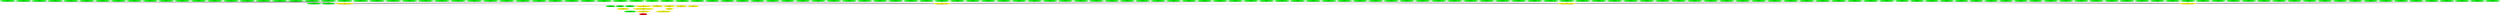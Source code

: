 digraph {
rankdir="BT"
ss_tail_light_32px_unflipped [fillcolor=green style="filled" label="<spriteset>\nss_tail_light_32px_unflipped"]
ss_tail_light_32px_flipped [fillcolor=green style="filled" label="<spriteset>\nss_tail_light_32px_flipped"]
ss_tail_light_empty_unflipped [fillcolor=green style="filled" label="<spriteset>\nss_tail_light_empty_unflipped"]
switch_graphics_layer_tail_light_32px [fillcolor=yellow style="filled" label="<switch>\nswitch_graphics_layer_tail_light_32px"]
switch_cargo_capacity_by_cargo_0 [fillcolor=yellow style="filled" label="<switch>\nswitch_cargo_capacity_by_cargo_0"]
switch_cargo_capacity_by_cargo_1 [fillcolor=yellow style="filled" label="<switch>\nswitch_cargo_capacity_by_cargo_1"]
switch_cargo_capacity_by_cargo_2 [fillcolor=yellow style="filled" label="<switch>\nswitch_cargo_capacity_by_cargo_2"]
switch_cargo_capacity_by_cargo_3 [fillcolor=yellow style="filled" label="<switch>\nswitch_cargo_capacity_by_cargo_3"]
switch_cargo_capacity [fillcolor=yellow style="filled" label="<switch>\nswitch_cargo_capacity"]
open_car_pony_gen_5C_ss_empty_unflipped [fillcolor=green style="filled" label="<spriteset>\nopen_car_pony_gen_5C_ss_empty_unflipped"]
open_car_pony_gen_5C_ss_loading_0_unflipped [fillcolor=green style="filled" label="<spriteset>\nopen_car_pony_gen_5C_ss_loading_0_unflipped"]
open_car_pony_gen_5C_ss_loaded_0_unflipped [fillcolor=green style="filled" label="<spriteset>\nopen_car_pony_gen_5C_ss_loaded_0_unflipped"]
open_car_pony_gen_5C_ss_loading_1_unflipped [fillcolor=green style="filled" label="<spriteset>\nopen_car_pony_gen_5C_ss_loading_1_unflipped"]
open_car_pony_gen_5C_ss_loaded_1_unflipped [fillcolor=green style="filled" label="<spriteset>\nopen_car_pony_gen_5C_ss_loaded_1_unflipped"]
open_car_pony_gen_5C_ss_loading_2_unflipped [fillcolor=green style="filled" label="<spriteset>\nopen_car_pony_gen_5C_ss_loading_2_unflipped"]
open_car_pony_gen_5C_ss_loaded_2_unflipped [fillcolor=green style="filled" label="<spriteset>\nopen_car_pony_gen_5C_ss_loaded_2_unflipped"]
open_car_pony_gen_5C_ss_loading_3_unflipped [fillcolor=green style="filled" label="<spriteset>\nopen_car_pony_gen_5C_ss_loading_3_unflipped"]
open_car_pony_gen_5C_ss_loaded_3_unflipped [fillcolor=green style="filled" label="<spriteset>\nopen_car_pony_gen_5C_ss_loaded_3_unflipped"]
open_car_pony_gen_5C_ss_loading_4_unflipped [fillcolor=green style="filled" label="<spriteset>\nopen_car_pony_gen_5C_ss_loading_4_unflipped"]
open_car_pony_gen_5C_ss_loaded_4_unflipped [fillcolor=green style="filled" label="<spriteset>\nopen_car_pony_gen_5C_ss_loaded_4_unflipped"]
open_car_pony_gen_5C_ss_loading_5_unflipped [fillcolor=green style="filled" label="<spriteset>\nopen_car_pony_gen_5C_ss_loading_5_unflipped"]
open_car_pony_gen_5C_ss_loaded_5_unflipped [fillcolor=green style="filled" label="<spriteset>\nopen_car_pony_gen_5C_ss_loaded_5_unflipped"]
open_car_pony_gen_5C_ss_loading_6_unflipped [fillcolor=green style="filled" label="<spriteset>\nopen_car_pony_gen_5C_ss_loading_6_unflipped"]
open_car_pony_gen_5C_ss_loaded_6_unflipped [fillcolor=green style="filled" label="<spriteset>\nopen_car_pony_gen_5C_ss_loaded_6_unflipped"]
open_car_pony_gen_5C_ss_loading_7_unflipped [fillcolor=green style="filled" label="<spriteset>\nopen_car_pony_gen_5C_ss_loading_7_unflipped"]
open_car_pony_gen_5C_ss_loaded_7_unflipped [fillcolor=green style="filled" label="<spriteset>\nopen_car_pony_gen_5C_ss_loaded_7_unflipped"]
open_car_pony_gen_5C_ss_loading_8_unflipped [fillcolor=green style="filled" label="<spriteset>\nopen_car_pony_gen_5C_ss_loading_8_unflipped"]
open_car_pony_gen_5C_ss_loaded_8_unflipped [fillcolor=green style="filled" label="<spriteset>\nopen_car_pony_gen_5C_ss_loaded_8_unflipped"]
open_car_pony_gen_5C_ss_loading_9_unflipped [fillcolor=green style="filled" label="<spriteset>\nopen_car_pony_gen_5C_ss_loading_9_unflipped"]
open_car_pony_gen_5C_ss_loaded_9_unflipped [fillcolor=green style="filled" label="<spriteset>\nopen_car_pony_gen_5C_ss_loaded_9_unflipped"]
open_car_pony_gen_5C_ss_loading_10_unflipped [fillcolor=green style="filled" label="<spriteset>\nopen_car_pony_gen_5C_ss_loading_10_unflipped"]
open_car_pony_gen_5C_ss_loaded_10_unflipped [fillcolor=green style="filled" label="<spriteset>\nopen_car_pony_gen_5C_ss_loaded_10_unflipped"]
open_car_pony_gen_5C_ss_loading_11_unflipped [fillcolor=green style="filled" label="<spriteset>\nopen_car_pony_gen_5C_ss_loading_11_unflipped"]
open_car_pony_gen_5C_ss_loaded_11_unflipped [fillcolor=green style="filled" label="<spriteset>\nopen_car_pony_gen_5C_ss_loaded_11_unflipped"]
open_car_pony_gen_5C_ss_loading_12_unflipped [fillcolor=green style="filled" label="<spriteset>\nopen_car_pony_gen_5C_ss_loading_12_unflipped"]
open_car_pony_gen_5C_ss_loaded_12_unflipped [fillcolor=green style="filled" label="<spriteset>\nopen_car_pony_gen_5C_ss_loaded_12_unflipped"]
open_car_pony_gen_5C_ss_loading_13_unflipped [fillcolor=green style="filled" label="<spriteset>\nopen_car_pony_gen_5C_ss_loading_13_unflipped"]
open_car_pony_gen_5C_ss_loaded_13_unflipped [fillcolor=green style="filled" label="<spriteset>\nopen_car_pony_gen_5C_ss_loaded_13_unflipped"]
open_car_pony_gen_5C_ss_loading_14_unflipped [fillcolor=green style="filled" label="<spriteset>\nopen_car_pony_gen_5C_ss_loading_14_unflipped"]
open_car_pony_gen_5C_ss_loaded_14_unflipped [fillcolor=green style="filled" label="<spriteset>\nopen_car_pony_gen_5C_ss_loaded_14_unflipped"]
open_car_pony_gen_5C_ss_loading_15_unflipped [fillcolor=green style="filled" label="<spriteset>\nopen_car_pony_gen_5C_ss_loading_15_unflipped"]
open_car_pony_gen_5C_ss_loaded_15_unflipped [fillcolor=green style="filled" label="<spriteset>\nopen_car_pony_gen_5C_ss_loaded_15_unflipped"]
open_car_pony_gen_5C_ss_loading_16_unflipped [fillcolor=green style="filled" label="<spriteset>\nopen_car_pony_gen_5C_ss_loading_16_unflipped"]
open_car_pony_gen_5C_ss_loaded_16_unflipped [fillcolor=green style="filled" label="<spriteset>\nopen_car_pony_gen_5C_ss_loaded_16_unflipped"]
open_car_pony_gen_5C_ss_loading_17_unflipped [fillcolor=green style="filled" label="<spriteset>\nopen_car_pony_gen_5C_ss_loading_17_unflipped"]
open_car_pony_gen_5C_ss_loaded_17_unflipped [fillcolor=green style="filled" label="<spriteset>\nopen_car_pony_gen_5C_ss_loaded_17_unflipped"]
open_car_pony_gen_5C_ss_loading_18_unflipped [fillcolor=green style="filled" label="<spriteset>\nopen_car_pony_gen_5C_ss_loading_18_unflipped"]
open_car_pony_gen_5C_ss_loaded_18_unflipped [fillcolor=green style="filled" label="<spriteset>\nopen_car_pony_gen_5C_ss_loaded_18_unflipped"]
open_car_pony_gen_5C_ss_loading_19_unflipped [fillcolor=green style="filled" label="<spriteset>\nopen_car_pony_gen_5C_ss_loading_19_unflipped"]
open_car_pony_gen_5C_ss_loaded_19_unflipped [fillcolor=green style="filled" label="<spriteset>\nopen_car_pony_gen_5C_ss_loaded_19_unflipped"]
open_car_pony_gen_5C_ss_loading_20_unflipped [fillcolor=green style="filled" label="<spriteset>\nopen_car_pony_gen_5C_ss_loading_20_unflipped"]
open_car_pony_gen_5C_ss_loaded_20_unflipped [fillcolor=green style="filled" label="<spriteset>\nopen_car_pony_gen_5C_ss_loaded_20_unflipped"]
open_car_pony_gen_5C_ss_loading_21_unflipped [fillcolor=green style="filled" label="<spriteset>\nopen_car_pony_gen_5C_ss_loading_21_unflipped"]
open_car_pony_gen_5C_ss_loaded_21_unflipped [fillcolor=green style="filled" label="<spriteset>\nopen_car_pony_gen_5C_ss_loaded_21_unflipped"]
open_car_pony_gen_5C_ss_loading_22_unflipped [fillcolor=green style="filled" label="<spriteset>\nopen_car_pony_gen_5C_ss_loading_22_unflipped"]
open_car_pony_gen_5C_ss_loaded_22_unflipped [fillcolor=green style="filled" label="<spriteset>\nopen_car_pony_gen_5C_ss_loaded_22_unflipped"]
open_car_pony_gen_5C_ss_loading_23_unflipped [fillcolor=green style="filled" label="<spriteset>\nopen_car_pony_gen_5C_ss_loading_23_unflipped"]
open_car_pony_gen_5C_ss_loaded_23_unflipped [fillcolor=green style="filled" label="<spriteset>\nopen_car_pony_gen_5C_ss_loaded_23_unflipped"]
open_car_pony_gen_5C_ss_loading_24_unflipped [fillcolor=green style="filled" label="<spriteset>\nopen_car_pony_gen_5C_ss_loading_24_unflipped"]
open_car_pony_gen_5C_ss_loaded_24_unflipped [fillcolor=green style="filled" label="<spriteset>\nopen_car_pony_gen_5C_ss_loaded_24_unflipped"]
open_car_pony_gen_5C_ss_loading_25_unflipped [fillcolor=green style="filled" label="<spriteset>\nopen_car_pony_gen_5C_ss_loading_25_unflipped"]
open_car_pony_gen_5C_ss_loaded_25_unflipped [fillcolor=green style="filled" label="<spriteset>\nopen_car_pony_gen_5C_ss_loaded_25_unflipped"]
open_car_pony_gen_5C_ss_loading_26_unflipped [fillcolor=green style="filled" label="<spriteset>\nopen_car_pony_gen_5C_ss_loading_26_unflipped"]
open_car_pony_gen_5C_ss_loaded_26_unflipped [fillcolor=green style="filled" label="<spriteset>\nopen_car_pony_gen_5C_ss_loaded_26_unflipped"]
open_car_pony_gen_5C_ss_loading_27_unflipped [fillcolor=green style="filled" label="<spriteset>\nopen_car_pony_gen_5C_ss_loading_27_unflipped"]
open_car_pony_gen_5C_ss_loaded_27_unflipped [fillcolor=green style="filled" label="<spriteset>\nopen_car_pony_gen_5C_ss_loaded_27_unflipped"]
open_car_pony_gen_5C_ss_loading_28_unflipped [fillcolor=green style="filled" label="<spriteset>\nopen_car_pony_gen_5C_ss_loading_28_unflipped"]
open_car_pony_gen_5C_ss_loaded_28_unflipped [fillcolor=green style="filled" label="<spriteset>\nopen_car_pony_gen_5C_ss_loaded_28_unflipped"]
open_car_pony_gen_5C_ss_loading_29_unflipped [fillcolor=green style="filled" label="<spriteset>\nopen_car_pony_gen_5C_ss_loading_29_unflipped"]
open_car_pony_gen_5C_ss_loaded_29_unflipped [fillcolor=green style="filled" label="<spriteset>\nopen_car_pony_gen_5C_ss_loaded_29_unflipped"]
open_car_pony_gen_5C_ss_loading_30_unflipped [fillcolor=green style="filled" label="<spriteset>\nopen_car_pony_gen_5C_ss_loading_30_unflipped"]
open_car_pony_gen_5C_ss_loaded_30_unflipped [fillcolor=green style="filled" label="<spriteset>\nopen_car_pony_gen_5C_ss_loaded_30_unflipped"]
open_car_pony_gen_5C_ss_loading_31_unflipped [fillcolor=green style="filled" label="<spriteset>\nopen_car_pony_gen_5C_ss_loading_31_unflipped"]
open_car_pony_gen_5C_ss_loaded_31_unflipped [fillcolor=green style="filled" label="<spriteset>\nopen_car_pony_gen_5C_ss_loaded_31_unflipped"]
open_car_pony_gen_5C_ss_loading_32_unflipped [fillcolor=green style="filled" label="<spriteset>\nopen_car_pony_gen_5C_ss_loading_32_unflipped"]
open_car_pony_gen_5C_ss_loaded_32_unflipped [fillcolor=green style="filled" label="<spriteset>\nopen_car_pony_gen_5C_ss_loaded_32_unflipped"]
open_car_pony_gen_5C_ss_loading_33_unflipped [fillcolor=green style="filled" label="<spriteset>\nopen_car_pony_gen_5C_ss_loading_33_unflipped"]
open_car_pony_gen_5C_ss_loaded_33_unflipped [fillcolor=green style="filled" label="<spriteset>\nopen_car_pony_gen_5C_ss_loaded_33_unflipped"]
open_car_pony_gen_5C_ss_loading_34_unflipped [fillcolor=green style="filled" label="<spriteset>\nopen_car_pony_gen_5C_ss_loading_34_unflipped"]
open_car_pony_gen_5C_ss_loaded_34_unflipped [fillcolor=green style="filled" label="<spriteset>\nopen_car_pony_gen_5C_ss_loaded_34_unflipped"]
open_car_pony_gen_5C_ss_loading_35_unflipped [fillcolor=green style="filled" label="<spriteset>\nopen_car_pony_gen_5C_ss_loading_35_unflipped"]
open_car_pony_gen_5C_ss_loaded_35_unflipped [fillcolor=green style="filled" label="<spriteset>\nopen_car_pony_gen_5C_ss_loaded_35_unflipped"]
open_car_pony_gen_5C_ss_loading_36_unflipped [fillcolor=green style="filled" label="<spriteset>\nopen_car_pony_gen_5C_ss_loading_36_unflipped"]
open_car_pony_gen_5C_ss_loaded_36_unflipped [fillcolor=green style="filled" label="<spriteset>\nopen_car_pony_gen_5C_ss_loaded_36_unflipped"]
open_car_pony_gen_5C_ss_loading_37_unflipped [fillcolor=green style="filled" label="<spriteset>\nopen_car_pony_gen_5C_ss_loading_37_unflipped"]
open_car_pony_gen_5C_ss_loaded_37_unflipped [fillcolor=green style="filled" label="<spriteset>\nopen_car_pony_gen_5C_ss_loaded_37_unflipped"]
open_car_pony_gen_5C_ss_loading_38_unflipped [fillcolor=green style="filled" label="<spriteset>\nopen_car_pony_gen_5C_ss_loading_38_unflipped"]
open_car_pony_gen_5C_ss_loaded_38_unflipped [fillcolor=green style="filled" label="<spriteset>\nopen_car_pony_gen_5C_ss_loaded_38_unflipped"]
open_car_pony_gen_5C_ss_loading_39_unflipped [fillcolor=green style="filled" label="<spriteset>\nopen_car_pony_gen_5C_ss_loading_39_unflipped"]
open_car_pony_gen_5C_ss_loaded_39_unflipped [fillcolor=green style="filled" label="<spriteset>\nopen_car_pony_gen_5C_ss_loaded_39_unflipped"]
open_car_pony_gen_5C_ss_empty_flipped [fillcolor=green style="filled" label="<spriteset>\nopen_car_pony_gen_5C_ss_empty_flipped"]
open_car_pony_gen_5C_ss_loading_0_flipped [fillcolor=green style="filled" label="<spriteset>\nopen_car_pony_gen_5C_ss_loading_0_flipped"]
open_car_pony_gen_5C_ss_loaded_0_flipped [fillcolor=green style="filled" label="<spriteset>\nopen_car_pony_gen_5C_ss_loaded_0_flipped"]
open_car_pony_gen_5C_ss_loading_1_flipped [fillcolor=green style="filled" label="<spriteset>\nopen_car_pony_gen_5C_ss_loading_1_flipped"]
open_car_pony_gen_5C_ss_loaded_1_flipped [fillcolor=green style="filled" label="<spriteset>\nopen_car_pony_gen_5C_ss_loaded_1_flipped"]
open_car_pony_gen_5C_ss_loading_2_flipped [fillcolor=green style="filled" label="<spriteset>\nopen_car_pony_gen_5C_ss_loading_2_flipped"]
open_car_pony_gen_5C_ss_loaded_2_flipped [fillcolor=green style="filled" label="<spriteset>\nopen_car_pony_gen_5C_ss_loaded_2_flipped"]
open_car_pony_gen_5C_ss_loading_3_flipped [fillcolor=green style="filled" label="<spriteset>\nopen_car_pony_gen_5C_ss_loading_3_flipped"]
open_car_pony_gen_5C_ss_loaded_3_flipped [fillcolor=green style="filled" label="<spriteset>\nopen_car_pony_gen_5C_ss_loaded_3_flipped"]
open_car_pony_gen_5C_ss_loading_4_flipped [fillcolor=green style="filled" label="<spriteset>\nopen_car_pony_gen_5C_ss_loading_4_flipped"]
open_car_pony_gen_5C_ss_loaded_4_flipped [fillcolor=green style="filled" label="<spriteset>\nopen_car_pony_gen_5C_ss_loaded_4_flipped"]
open_car_pony_gen_5C_ss_loading_5_flipped [fillcolor=green style="filled" label="<spriteset>\nopen_car_pony_gen_5C_ss_loading_5_flipped"]
open_car_pony_gen_5C_ss_loaded_5_flipped [fillcolor=green style="filled" label="<spriteset>\nopen_car_pony_gen_5C_ss_loaded_5_flipped"]
open_car_pony_gen_5C_ss_loading_6_flipped [fillcolor=green style="filled" label="<spriteset>\nopen_car_pony_gen_5C_ss_loading_6_flipped"]
open_car_pony_gen_5C_ss_loaded_6_flipped [fillcolor=green style="filled" label="<spriteset>\nopen_car_pony_gen_5C_ss_loaded_6_flipped"]
open_car_pony_gen_5C_ss_loading_7_flipped [fillcolor=green style="filled" label="<spriteset>\nopen_car_pony_gen_5C_ss_loading_7_flipped"]
open_car_pony_gen_5C_ss_loaded_7_flipped [fillcolor=green style="filled" label="<spriteset>\nopen_car_pony_gen_5C_ss_loaded_7_flipped"]
open_car_pony_gen_5C_ss_loading_8_flipped [fillcolor=green style="filled" label="<spriteset>\nopen_car_pony_gen_5C_ss_loading_8_flipped"]
open_car_pony_gen_5C_ss_loaded_8_flipped [fillcolor=green style="filled" label="<spriteset>\nopen_car_pony_gen_5C_ss_loaded_8_flipped"]
open_car_pony_gen_5C_ss_loading_9_flipped [fillcolor=green style="filled" label="<spriteset>\nopen_car_pony_gen_5C_ss_loading_9_flipped"]
open_car_pony_gen_5C_ss_loaded_9_flipped [fillcolor=green style="filled" label="<spriteset>\nopen_car_pony_gen_5C_ss_loaded_9_flipped"]
open_car_pony_gen_5C_ss_loading_10_flipped [fillcolor=green style="filled" label="<spriteset>\nopen_car_pony_gen_5C_ss_loading_10_flipped"]
open_car_pony_gen_5C_ss_loaded_10_flipped [fillcolor=green style="filled" label="<spriteset>\nopen_car_pony_gen_5C_ss_loaded_10_flipped"]
open_car_pony_gen_5C_ss_loading_11_flipped [fillcolor=green style="filled" label="<spriteset>\nopen_car_pony_gen_5C_ss_loading_11_flipped"]
open_car_pony_gen_5C_ss_loaded_11_flipped [fillcolor=green style="filled" label="<spriteset>\nopen_car_pony_gen_5C_ss_loaded_11_flipped"]
open_car_pony_gen_5C_ss_loading_12_flipped [fillcolor=green style="filled" label="<spriteset>\nopen_car_pony_gen_5C_ss_loading_12_flipped"]
open_car_pony_gen_5C_ss_loaded_12_flipped [fillcolor=green style="filled" label="<spriteset>\nopen_car_pony_gen_5C_ss_loaded_12_flipped"]
open_car_pony_gen_5C_ss_loading_13_flipped [fillcolor=green style="filled" label="<spriteset>\nopen_car_pony_gen_5C_ss_loading_13_flipped"]
open_car_pony_gen_5C_ss_loaded_13_flipped [fillcolor=green style="filled" label="<spriteset>\nopen_car_pony_gen_5C_ss_loaded_13_flipped"]
open_car_pony_gen_5C_ss_loading_14_flipped [fillcolor=green style="filled" label="<spriteset>\nopen_car_pony_gen_5C_ss_loading_14_flipped"]
open_car_pony_gen_5C_ss_loaded_14_flipped [fillcolor=green style="filled" label="<spriteset>\nopen_car_pony_gen_5C_ss_loaded_14_flipped"]
open_car_pony_gen_5C_ss_loading_15_flipped [fillcolor=green style="filled" label="<spriteset>\nopen_car_pony_gen_5C_ss_loading_15_flipped"]
open_car_pony_gen_5C_ss_loaded_15_flipped [fillcolor=green style="filled" label="<spriteset>\nopen_car_pony_gen_5C_ss_loaded_15_flipped"]
open_car_pony_gen_5C_ss_loading_16_flipped [fillcolor=green style="filled" label="<spriteset>\nopen_car_pony_gen_5C_ss_loading_16_flipped"]
open_car_pony_gen_5C_ss_loaded_16_flipped [fillcolor=green style="filled" label="<spriteset>\nopen_car_pony_gen_5C_ss_loaded_16_flipped"]
open_car_pony_gen_5C_ss_loading_17_flipped [fillcolor=green style="filled" label="<spriteset>\nopen_car_pony_gen_5C_ss_loading_17_flipped"]
open_car_pony_gen_5C_ss_loaded_17_flipped [fillcolor=green style="filled" label="<spriteset>\nopen_car_pony_gen_5C_ss_loaded_17_flipped"]
open_car_pony_gen_5C_ss_loading_18_flipped [fillcolor=green style="filled" label="<spriteset>\nopen_car_pony_gen_5C_ss_loading_18_flipped"]
open_car_pony_gen_5C_ss_loaded_18_flipped [fillcolor=green style="filled" label="<spriteset>\nopen_car_pony_gen_5C_ss_loaded_18_flipped"]
open_car_pony_gen_5C_ss_loading_19_flipped [fillcolor=green style="filled" label="<spriteset>\nopen_car_pony_gen_5C_ss_loading_19_flipped"]
open_car_pony_gen_5C_ss_loaded_19_flipped [fillcolor=green style="filled" label="<spriteset>\nopen_car_pony_gen_5C_ss_loaded_19_flipped"]
open_car_pony_gen_5C_ss_loading_20_flipped [fillcolor=green style="filled" label="<spriteset>\nopen_car_pony_gen_5C_ss_loading_20_flipped"]
open_car_pony_gen_5C_ss_loaded_20_flipped [fillcolor=green style="filled" label="<spriteset>\nopen_car_pony_gen_5C_ss_loaded_20_flipped"]
open_car_pony_gen_5C_ss_loading_21_flipped [fillcolor=green style="filled" label="<spriteset>\nopen_car_pony_gen_5C_ss_loading_21_flipped"]
open_car_pony_gen_5C_ss_loaded_21_flipped [fillcolor=green style="filled" label="<spriteset>\nopen_car_pony_gen_5C_ss_loaded_21_flipped"]
open_car_pony_gen_5C_ss_loading_22_flipped [fillcolor=green style="filled" label="<spriteset>\nopen_car_pony_gen_5C_ss_loading_22_flipped"]
open_car_pony_gen_5C_ss_loaded_22_flipped [fillcolor=green style="filled" label="<spriteset>\nopen_car_pony_gen_5C_ss_loaded_22_flipped"]
open_car_pony_gen_5C_ss_loading_23_flipped [fillcolor=green style="filled" label="<spriteset>\nopen_car_pony_gen_5C_ss_loading_23_flipped"]
open_car_pony_gen_5C_ss_loaded_23_flipped [fillcolor=green style="filled" label="<spriteset>\nopen_car_pony_gen_5C_ss_loaded_23_flipped"]
open_car_pony_gen_5C_ss_loading_24_flipped [fillcolor=green style="filled" label="<spriteset>\nopen_car_pony_gen_5C_ss_loading_24_flipped"]
open_car_pony_gen_5C_ss_loaded_24_flipped [fillcolor=green style="filled" label="<spriteset>\nopen_car_pony_gen_5C_ss_loaded_24_flipped"]
open_car_pony_gen_5C_ss_loading_25_flipped [fillcolor=green style="filled" label="<spriteset>\nopen_car_pony_gen_5C_ss_loading_25_flipped"]
open_car_pony_gen_5C_ss_loaded_25_flipped [fillcolor=green style="filled" label="<spriteset>\nopen_car_pony_gen_5C_ss_loaded_25_flipped"]
open_car_pony_gen_5C_ss_loading_26_flipped [fillcolor=green style="filled" label="<spriteset>\nopen_car_pony_gen_5C_ss_loading_26_flipped"]
open_car_pony_gen_5C_ss_loaded_26_flipped [fillcolor=green style="filled" label="<spriteset>\nopen_car_pony_gen_5C_ss_loaded_26_flipped"]
open_car_pony_gen_5C_ss_loading_27_flipped [fillcolor=green style="filled" label="<spriteset>\nopen_car_pony_gen_5C_ss_loading_27_flipped"]
open_car_pony_gen_5C_ss_loaded_27_flipped [fillcolor=green style="filled" label="<spriteset>\nopen_car_pony_gen_5C_ss_loaded_27_flipped"]
open_car_pony_gen_5C_ss_loading_28_flipped [fillcolor=green style="filled" label="<spriteset>\nopen_car_pony_gen_5C_ss_loading_28_flipped"]
open_car_pony_gen_5C_ss_loaded_28_flipped [fillcolor=green style="filled" label="<spriteset>\nopen_car_pony_gen_5C_ss_loaded_28_flipped"]
open_car_pony_gen_5C_ss_loading_29_flipped [fillcolor=green style="filled" label="<spriteset>\nopen_car_pony_gen_5C_ss_loading_29_flipped"]
open_car_pony_gen_5C_ss_loaded_29_flipped [fillcolor=green style="filled" label="<spriteset>\nopen_car_pony_gen_5C_ss_loaded_29_flipped"]
open_car_pony_gen_5C_ss_loading_30_flipped [fillcolor=green style="filled" label="<spriteset>\nopen_car_pony_gen_5C_ss_loading_30_flipped"]
open_car_pony_gen_5C_ss_loaded_30_flipped [fillcolor=green style="filled" label="<spriteset>\nopen_car_pony_gen_5C_ss_loaded_30_flipped"]
open_car_pony_gen_5C_ss_loading_31_flipped [fillcolor=green style="filled" label="<spriteset>\nopen_car_pony_gen_5C_ss_loading_31_flipped"]
open_car_pony_gen_5C_ss_loaded_31_flipped [fillcolor=green style="filled" label="<spriteset>\nopen_car_pony_gen_5C_ss_loaded_31_flipped"]
open_car_pony_gen_5C_ss_loading_32_flipped [fillcolor=green style="filled" label="<spriteset>\nopen_car_pony_gen_5C_ss_loading_32_flipped"]
open_car_pony_gen_5C_ss_loaded_32_flipped [fillcolor=green style="filled" label="<spriteset>\nopen_car_pony_gen_5C_ss_loaded_32_flipped"]
open_car_pony_gen_5C_ss_loading_33_flipped [fillcolor=green style="filled" label="<spriteset>\nopen_car_pony_gen_5C_ss_loading_33_flipped"]
open_car_pony_gen_5C_ss_loaded_33_flipped [fillcolor=green style="filled" label="<spriteset>\nopen_car_pony_gen_5C_ss_loaded_33_flipped"]
open_car_pony_gen_5C_ss_loading_34_flipped [fillcolor=green style="filled" label="<spriteset>\nopen_car_pony_gen_5C_ss_loading_34_flipped"]
open_car_pony_gen_5C_ss_loaded_34_flipped [fillcolor=green style="filled" label="<spriteset>\nopen_car_pony_gen_5C_ss_loaded_34_flipped"]
open_car_pony_gen_5C_ss_loading_35_flipped [fillcolor=green style="filled" label="<spriteset>\nopen_car_pony_gen_5C_ss_loading_35_flipped"]
open_car_pony_gen_5C_ss_loaded_35_flipped [fillcolor=green style="filled" label="<spriteset>\nopen_car_pony_gen_5C_ss_loaded_35_flipped"]
open_car_pony_gen_5C_ss_loading_36_flipped [fillcolor=green style="filled" label="<spriteset>\nopen_car_pony_gen_5C_ss_loading_36_flipped"]
open_car_pony_gen_5C_ss_loaded_36_flipped [fillcolor=green style="filled" label="<spriteset>\nopen_car_pony_gen_5C_ss_loaded_36_flipped"]
open_car_pony_gen_5C_ss_loading_37_flipped [fillcolor=green style="filled" label="<spriteset>\nopen_car_pony_gen_5C_ss_loading_37_flipped"]
open_car_pony_gen_5C_ss_loaded_37_flipped [fillcolor=green style="filled" label="<spriteset>\nopen_car_pony_gen_5C_ss_loaded_37_flipped"]
open_car_pony_gen_5C_ss_loading_38_flipped [fillcolor=green style="filled" label="<spriteset>\nopen_car_pony_gen_5C_ss_loading_38_flipped"]
open_car_pony_gen_5C_ss_loaded_38_flipped [fillcolor=green style="filled" label="<spriteset>\nopen_car_pony_gen_5C_ss_loaded_38_flipped"]
open_car_pony_gen_5C_ss_loading_39_flipped [fillcolor=green style="filled" label="<spriteset>\nopen_car_pony_gen_5C_ss_loading_39_flipped"]
open_car_pony_gen_5C_ss_loaded_39_flipped [fillcolor=green style="filled" label="<spriteset>\nopen_car_pony_gen_5C_ss_loaded_39_flipped"]
open_car_pony_gen_5C_switch_cargo_loading_unflipped [fillcolor=yellow style="filled" label="<switch>\nopen_car_pony_gen_5C_switch_cargo_loading_unflipped"]
open_car_pony_gen_5C_switch_cargo_loading_flipped [fillcolor=yellow style="filled" label="<switch>\nopen_car_pony_gen_5C_switch_cargo_loading_flipped"]
open_car_pony_gen_5C_switch_cargo_loaded_unflipped [fillcolor=yellow style="filled" label="<switch>\nopen_car_pony_gen_5C_switch_cargo_loaded_unflipped"]
open_car_pony_gen_5C_switch_cargo_loaded_flipped [fillcolor=yellow style="filled" label="<switch>\nopen_car_pony_gen_5C_switch_cargo_loaded_flipped"]
open_car_pony_gen_5C_switch_graphics_vehicle [fillcolor=yellow style="filled" label="<switch>\nopen_car_pony_gen_5C_switch_graphics_vehicle"]
open_car_pony_gen_5C_ss_purchase [fillcolor=green style="filled" label="<spriteset>\nopen_car_pony_gen_5C_ss_purchase"]
open_car_pony_gen_5C_switch_set_layers_register_more_sprites [fillcolor=yellow style="filled" label="<switch>\nopen_car_pony_gen_5C_switch_set_layers_register_more_sprites"]
open_car_pony_gen_5C_switch_graphics [fillcolor=yellow style="filled" label="<switch>\nopen_car_pony_gen_5C_switch_graphics"]
open_car_pony_gen_5C_switch_cargo_capacity [fillcolor=yellow style="filled" label="<switch>\nopen_car_pony_gen_5C_switch_cargo_capacity"]
open_car_pony_gen_5C [fillcolor=red style="filled" label="<FEAT_TRAINS 2470>\nopen_car_pony_gen_5C"]
open_car_pony_gen_5C_switch_cargo_loaded_unflipped->open_car_pony_gen_5C_ss_loaded_35_unflipped
open_car_pony_gen_5C_switch_cargo_loading_flipped->open_car_pony_gen_5C_ss_loading_26_flipped
open_car_pony_gen_5C_switch_cargo_loaded_flipped->open_car_pony_gen_5C_ss_loaded_3_flipped
open_car_pony_gen_5C_switch_cargo_loading_flipped->open_car_pony_gen_5C_ss_loading_5_flipped
open_car_pony_gen_5C_switch_cargo_loaded_flipped->open_car_pony_gen_5C_ss_loaded_14_flipped
open_car_pony_gen_5C_switch_cargo_loaded_unflipped->open_car_pony_gen_5C_ss_loaded_8_unflipped
open_car_pony_gen_5C_switch_graphics_vehicle->open_car_pony_gen_5C_switch_cargo_loading_flipped
open_car_pony_gen_5C_switch_cargo_loaded_unflipped->open_car_pony_gen_5C_ss_loaded_25_unflipped
open_car_pony_gen_5C_switch_cargo_loading_flipped->open_car_pony_gen_5C_ss_loading_24_flipped
open_car_pony_gen_5C_switch_cargo_loading_flipped->open_car_pony_gen_5C_ss_loading_19_flipped
open_car_pony_gen_5C_switch_cargo_loaded_flipped->open_car_pony_gen_5C_ss_loaded_15_flipped
open_car_pony_gen_5C_switch_cargo_loaded_flipped->open_car_pony_gen_5C_ss_loaded_12_flipped
open_car_pony_gen_5C_switch_cargo_loading_unflipped->open_car_pony_gen_5C_ss_loading_2_unflipped
open_car_pony_gen_5C_switch_cargo_loading_flipped->open_car_pony_gen_5C_ss_loading_3_flipped
open_car_pony_gen_5C_switch_graphics_vehicle->open_car_pony_gen_5C_ss_empty_flipped
open_car_pony_gen_5C_switch_cargo_loading_unflipped->open_car_pony_gen_5C_ss_loading_35_unflipped
open_car_pony_gen_5C_switch_cargo_loading_flipped->open_car_pony_gen_5C_ss_loading_39_flipped
open_car_pony_gen_5C_switch_cargo_loaded_flipped->open_car_pony_gen_5C_ss_loaded_6_flipped
open_car_pony_gen_5C_switch_cargo_loading_flipped->open_car_pony_gen_5C_ss_loading_33_flipped
open_car_pony_gen_5C_switch_graphics_vehicle->open_car_pony_gen_5C_switch_cargo_loading_unflipped
open_car_pony_gen_5C_switch_cargo_loaded_unflipped->open_car_pony_gen_5C_ss_loaded_33_unflipped
open_car_pony_gen_5C_switch_cargo_loaded_flipped->open_car_pony_gen_5C_ss_loaded_38_flipped
open_car_pony_gen_5C_switch_cargo_loaded_flipped->open_car_pony_gen_5C_ss_loaded_37_flipped
open_car_pony_gen_5C_switch_cargo_loading_unflipped->open_car_pony_gen_5C_ss_loading_37_unflipped
open_car_pony_gen_5C_switch_cargo_loaded_flipped->open_car_pony_gen_5C_ss_loaded_28_flipped
open_car_pony_gen_5C_switch_cargo_loading_unflipped->open_car_pony_gen_5C_ss_loading_26_unflipped
open_car_pony_gen_5C_switch_cargo_loaded_unflipped->open_car_pony_gen_5C_ss_loaded_3_unflipped
open_car_pony_gen_5C_switch_cargo_loaded_unflipped->open_car_pony_gen_5C_ss_loaded_39_unflipped
open_car_pony_gen_5C_switch_cargo_loading_flipped->open_car_pony_gen_5C_ss_loading_21_flipped
open_car_pony_gen_5C_switch_cargo_loaded_unflipped->open_car_pony_gen_5C_ss_loaded_21_unflipped
open_car_pony_gen_5C_switch_cargo_loading_flipped->open_car_pony_gen_5C_ss_loading_25_flipped
open_car_pony_gen_5C_switch_cargo_loaded_unflipped->open_car_pony_gen_5C_ss_loaded_36_unflipped
open_car_pony_gen_5C_switch_cargo_loading_flipped->open_car_pony_gen_5C_ss_loading_7_flipped
open_car_pony_gen_5C_switch_cargo_loaded_flipped->open_car_pony_gen_5C_ss_loaded_27_flipped
open_car_pony_gen_5C_switch_cargo_loaded_unflipped->open_car_pony_gen_5C_ss_loaded_12_unflipped
open_car_pony_gen_5C_switch_cargo_loading_unflipped->open_car_pony_gen_5C_ss_loading_8_unflipped
open_car_pony_gen_5C_switch_cargo_loaded_unflipped->open_car_pony_gen_5C_ss_loaded_37_unflipped
open_car_pony_gen_5C_switch_cargo_loading_unflipped->open_car_pony_gen_5C_ss_loading_12_unflipped
open_car_pony_gen_5C_switch_cargo_loaded_unflipped->open_car_pony_gen_5C_ss_loaded_15_unflipped
open_car_pony_gen_5C_switch_cargo_loading_unflipped->open_car_pony_gen_5C_ss_loading_5_unflipped
open_car_pony_gen_5C_switch_cargo_loaded_flipped->open_car_pony_gen_5C_ss_loaded_7_flipped
open_car_pony_gen_5C_switch_cargo_loaded_flipped->open_car_pony_gen_5C_ss_loaded_8_flipped
open_car_pony_gen_5C_switch_cargo_loaded_flipped->open_car_pony_gen_5C_ss_loaded_39_flipped
open_car_pony_gen_5C_switch_cargo_loading_flipped->open_car_pony_gen_5C_ss_loading_22_flipped
open_car_pony_gen_5C_switch_cargo_loading_unflipped->open_car_pony_gen_5C_ss_loading_33_unflipped
open_car_pony_gen_5C_switch_graphics_vehicle->open_car_pony_gen_5C_switch_cargo_loaded_unflipped
open_car_pony_gen_5C_switch_graphics->open_car_pony_gen_5C_switch_set_layers_register_more_sprites
open_car_pony_gen_5C_switch_cargo_loaded_unflipped->open_car_pony_gen_5C_ss_loaded_1_unflipped
open_car_pony_gen_5C_switch_cargo_loading_unflipped->open_car_pony_gen_5C_ss_loading_25_unflipped
open_car_pony_gen_5C_switch_cargo_loaded_unflipped->open_car_pony_gen_5C_ss_loaded_2_unflipped
open_car_pony_gen_5C_switch_cargo_loading_unflipped->open_car_pony_gen_5C_ss_loading_13_unflipped
open_car_pony_gen_5C_switch_cargo_loading_unflipped->open_car_pony_gen_5C_ss_loading_27_unflipped
open_car_pony_gen_5C_switch_cargo_loaded_unflipped->open_car_pony_gen_5C_ss_loaded_29_unflipped
open_car_pony_gen_5C_switch_cargo_loading_unflipped->open_car_pony_gen_5C_ss_loading_1_unflipped
open_car_pony_gen_5C_switch_cargo_loaded_flipped->open_car_pony_gen_5C_ss_loaded_10_flipped
open_car_pony_gen_5C_switch_cargo_loaded_flipped->open_car_pony_gen_5C_ss_loaded_9_flipped
open_car_pony_gen_5C_switch_cargo_loaded_flipped->open_car_pony_gen_5C_ss_loaded_5_flipped
open_car_pony_gen_5C_switch_cargo_loaded_flipped->open_car_pony_gen_5C_ss_loaded_30_flipped
open_car_pony_gen_5C_switch_cargo_loaded_unflipped->open_car_pony_gen_5C_ss_loaded_23_unflipped
open_car_pony_gen_5C_switch_cargo_loading_flipped->open_car_pony_gen_5C_ss_loading_30_flipped
open_car_pony_gen_5C_switch_cargo_loaded_unflipped->open_car_pony_gen_5C_ss_loaded_20_unflipped
open_car_pony_gen_5C_switch_cargo_loading_flipped->open_car_pony_gen_5C_ss_loading_2_flipped
switch_graphics_layer_tail_light_32px->ss_tail_light_32px_flipped
open_car_pony_gen_5C_switch_cargo_loading_flipped->open_car_pony_gen_5C_ss_loading_14_flipped
open_car_pony_gen_5C_switch_cargo_capacity->switch_cargo_capacity
open_car_pony_gen_5C_switch_graphics_vehicle->open_car_pony_gen_5C_switch_cargo_loaded_flipped
switch_cargo_capacity->switch_cargo_capacity_by_cargo_1
open_car_pony_gen_5C_switch_cargo_loading_flipped->open_car_pony_gen_5C_ss_loading_27_flipped
open_car_pony_gen_5C_switch_cargo_loaded_flipped->open_car_pony_gen_5C_ss_loaded_31_flipped
open_car_pony_gen_5C_switch_cargo_loaded_flipped->open_car_pony_gen_5C_ss_loaded_16_flipped
open_car_pony_gen_5C_switch_cargo_loading_unflipped->open_car_pony_gen_5C_ss_loading_31_unflipped
switch_graphics_layer_tail_light_32px->ss_tail_light_empty_unflipped
open_car_pony_gen_5C_switch_cargo_loaded_flipped->open_car_pony_gen_5C_ss_loaded_4_flipped
open_car_pony_gen_5C_switch_cargo_loading_flipped->open_car_pony_gen_5C_ss_loading_4_flipped
open_car_pony_gen_5C_switch_cargo_loading_flipped->open_car_pony_gen_5C_ss_loading_6_flipped
open_car_pony_gen_5C_switch_cargo_loaded_flipped->open_car_pony_gen_5C_ss_loaded_18_flipped
open_car_pony_gen_5C->open_car_pony_gen_5C_switch_graphics
open_car_pony_gen_5C_switch_cargo_loaded_unflipped->open_car_pony_gen_5C_ss_loaded_34_unflipped
open_car_pony_gen_5C_switch_cargo_loading_unflipped->open_car_pony_gen_5C_ss_loading_4_unflipped
open_car_pony_gen_5C_switch_cargo_loading_unflipped->open_car_pony_gen_5C_ss_loading_29_unflipped
open_car_pony_gen_5C_switch_cargo_loading_flipped->open_car_pony_gen_5C_ss_loading_12_flipped
open_car_pony_gen_5C_switch_cargo_loading_flipped->open_car_pony_gen_5C_ss_loading_8_flipped
open_car_pony_gen_5C_switch_cargo_loading_unflipped->open_car_pony_gen_5C_ss_loading_36_unflipped
open_car_pony_gen_5C_switch_cargo_loaded_flipped->open_car_pony_gen_5C_ss_loaded_23_flipped
open_car_pony_gen_5C_switch_cargo_loading_unflipped->open_car_pony_gen_5C_ss_loading_38_unflipped
open_car_pony_gen_5C_switch_cargo_loading_unflipped->open_car_pony_gen_5C_ss_loading_7_unflipped
open_car_pony_gen_5C_switch_set_layers_register_more_sprites->open_car_pony_gen_5C_switch_graphics_vehicle
open_car_pony_gen_5C_switch_cargo_loaded_unflipped->open_car_pony_gen_5C_ss_loaded_16_unflipped
open_car_pony_gen_5C_switch_cargo_loading_unflipped->open_car_pony_gen_5C_ss_loading_3_unflipped
open_car_pony_gen_5C_switch_cargo_loaded_flipped->open_car_pony_gen_5C_ss_loaded_11_flipped
open_car_pony_gen_5C_switch_cargo_loading_unflipped->open_car_pony_gen_5C_ss_loading_16_unflipped
open_car_pony_gen_5C_switch_cargo_loaded_flipped->open_car_pony_gen_5C_ss_loaded_35_flipped
open_car_pony_gen_5C_switch_graphics->switch_graphics_layer_tail_light_32px
open_car_pony_gen_5C_switch_cargo_loading_flipped->open_car_pony_gen_5C_ss_loading_29_flipped
open_car_pony_gen_5C_switch_cargo_loading_flipped->open_car_pony_gen_5C_ss_loading_0_flipped
open_car_pony_gen_5C_switch_cargo_loaded_flipped->open_car_pony_gen_5C_ss_loaded_2_flipped
open_car_pony_gen_5C_switch_cargo_loaded_unflipped->open_car_pony_gen_5C_ss_loaded_31_unflipped
open_car_pony_gen_5C_switch_cargo_loading_flipped->open_car_pony_gen_5C_ss_loading_10_flipped
open_car_pony_gen_5C_switch_cargo_loaded_unflipped->open_car_pony_gen_5C_ss_loaded_6_unflipped
open_car_pony_gen_5C_switch_cargo_loading_flipped->open_car_pony_gen_5C_ss_loading_35_flipped
open_car_pony_gen_5C_switch_cargo_loaded_flipped->open_car_pony_gen_5C_ss_loaded_25_flipped
open_car_pony_gen_5C_switch_cargo_loading_unflipped->open_car_pony_gen_5C_ss_loading_19_unflipped
switch_cargo_capacity->switch_cargo_capacity_by_cargo_3
open_car_pony_gen_5C_switch_cargo_loaded_unflipped->open_car_pony_gen_5C_ss_loaded_22_unflipped
switch_cargo_capacity->switch_cargo_capacity_by_cargo_0
open_car_pony_gen_5C_switch_cargo_loaded_flipped->open_car_pony_gen_5C_ss_loaded_19_flipped
open_car_pony_gen_5C_switch_cargo_loaded_flipped->open_car_pony_gen_5C_ss_loaded_24_flipped
open_car_pony_gen_5C_switch_cargo_loading_unflipped->open_car_pony_gen_5C_ss_loading_34_unflipped
open_car_pony_gen_5C_switch_cargo_loading_unflipped->open_car_pony_gen_5C_ss_loading_0_unflipped
open_car_pony_gen_5C_switch_cargo_loaded_flipped->open_car_pony_gen_5C_ss_loaded_21_flipped
open_car_pony_gen_5C->open_car_pony_gen_5C_ss_purchase
open_car_pony_gen_5C_switch_cargo_loading_unflipped->open_car_pony_gen_5C_ss_loading_9_unflipped
open_car_pony_gen_5C_switch_cargo_loaded_unflipped->open_car_pony_gen_5C_ss_loaded_13_unflipped
open_car_pony_gen_5C_switch_cargo_loading_flipped->open_car_pony_gen_5C_ss_loading_28_flipped
open_car_pony_gen_5C_switch_cargo_loading_flipped->open_car_pony_gen_5C_ss_loading_38_flipped
open_car_pony_gen_5C_switch_cargo_loaded_unflipped->open_car_pony_gen_5C_ss_loaded_24_unflipped
open_car_pony_gen_5C_switch_cargo_loading_flipped->open_car_pony_gen_5C_ss_loading_20_flipped
open_car_pony_gen_5C_switch_cargo_loaded_unflipped->open_car_pony_gen_5C_ss_loaded_27_unflipped
open_car_pony_gen_5C_switch_cargo_loading_flipped->open_car_pony_gen_5C_ss_loading_18_flipped
open_car_pony_gen_5C_switch_cargo_loading_unflipped->open_car_pony_gen_5C_ss_loading_15_unflipped
open_car_pony_gen_5C_switch_cargo_loaded_unflipped->open_car_pony_gen_5C_ss_loaded_10_unflipped
open_car_pony_gen_5C_switch_cargo_loading_flipped->open_car_pony_gen_5C_ss_loading_37_flipped
open_car_pony_gen_5C_switch_cargo_loaded_flipped->open_car_pony_gen_5C_ss_loaded_36_flipped
open_car_pony_gen_5C_switch_cargo_loaded_flipped->open_car_pony_gen_5C_ss_loaded_34_flipped
open_car_pony_gen_5C_switch_cargo_loading_flipped->open_car_pony_gen_5C_ss_loading_17_flipped
open_car_pony_gen_5C_switch_cargo_loading_unflipped->open_car_pony_gen_5C_ss_loading_22_unflipped
open_car_pony_gen_5C_switch_cargo_loaded_unflipped->open_car_pony_gen_5C_ss_loaded_17_unflipped
open_car_pony_gen_5C_switch_cargo_loading_unflipped->open_car_pony_gen_5C_ss_loading_14_unflipped
open_car_pony_gen_5C_switch_cargo_loading_flipped->open_car_pony_gen_5C_ss_loading_31_flipped
open_car_pony_gen_5C_switch_cargo_loading_flipped->open_car_pony_gen_5C_ss_loading_34_flipped
open_car_pony_gen_5C_switch_cargo_loaded_flipped->open_car_pony_gen_5C_ss_loaded_32_flipped
open_car_pony_gen_5C_switch_cargo_loaded_unflipped->open_car_pony_gen_5C_ss_loaded_18_unflipped
open_car_pony_gen_5C_switch_cargo_loaded_unflipped->open_car_pony_gen_5C_ss_loaded_19_unflipped
open_car_pony_gen_5C_switch_cargo_loaded_flipped->open_car_pony_gen_5C_ss_loaded_0_flipped
open_car_pony_gen_5C_switch_cargo_loaded_unflipped->open_car_pony_gen_5C_ss_loaded_7_unflipped
open_car_pony_gen_5C_switch_cargo_loading_unflipped->open_car_pony_gen_5C_ss_loading_28_unflipped
open_car_pony_gen_5C_switch_cargo_loading_unflipped->open_car_pony_gen_5C_ss_loading_6_unflipped
open_car_pony_gen_5C_switch_cargo_loaded_unflipped->open_car_pony_gen_5C_ss_loaded_38_unflipped
open_car_pony_gen_5C_switch_cargo_loaded_unflipped->open_car_pony_gen_5C_ss_loaded_14_unflipped
open_car_pony_gen_5C_switch_cargo_loading_flipped->open_car_pony_gen_5C_ss_loading_15_flipped
open_car_pony_gen_5C_switch_cargo_loading_unflipped->open_car_pony_gen_5C_ss_loading_20_unflipped
open_car_pony_gen_5C_switch_cargo_loading_flipped->open_car_pony_gen_5C_ss_loading_11_flipped
open_car_pony_gen_5C_switch_cargo_loading_unflipped->open_car_pony_gen_5C_ss_loading_39_unflipped
open_car_pony_gen_5C_switch_cargo_loaded_flipped->open_car_pony_gen_5C_ss_loaded_13_flipped
open_car_pony_gen_5C_switch_cargo_loading_flipped->open_car_pony_gen_5C_ss_loading_32_flipped
open_car_pony_gen_5C_switch_cargo_loaded_unflipped->open_car_pony_gen_5C_ss_loaded_5_unflipped
open_car_pony_gen_5C_switch_cargo_loading_unflipped->open_car_pony_gen_5C_ss_loading_24_unflipped
open_car_pony_gen_5C_switch_cargo_loaded_unflipped->open_car_pony_gen_5C_ss_loaded_4_unflipped
open_car_pony_gen_5C_switch_cargo_loading_flipped->open_car_pony_gen_5C_ss_loading_23_flipped
open_car_pony_gen_5C_switch_cargo_loaded_flipped->open_car_pony_gen_5C_ss_loaded_20_flipped
open_car_pony_gen_5C_switch_cargo_loaded_unflipped->open_car_pony_gen_5C_ss_loaded_11_unflipped
open_car_pony_gen_5C_switch_cargo_loaded_flipped->open_car_pony_gen_5C_ss_loaded_1_flipped
open_car_pony_gen_5C_switch_cargo_loading_flipped->open_car_pony_gen_5C_ss_loading_9_flipped
open_car_pony_gen_5C_switch_cargo_loading_unflipped->open_car_pony_gen_5C_ss_loading_23_unflipped
open_car_pony_gen_5C_switch_cargo_loading_flipped->open_car_pony_gen_5C_ss_loading_16_flipped
open_car_pony_gen_5C_switch_cargo_loaded_unflipped->open_car_pony_gen_5C_ss_loaded_30_unflipped
open_car_pony_gen_5C_switch_graphics_vehicle->open_car_pony_gen_5C_ss_empty_unflipped
open_car_pony_gen_5C_switch_cargo_loading_flipped->open_car_pony_gen_5C_ss_loading_36_flipped
open_car_pony_gen_5C_switch_cargo_loading_unflipped->open_car_pony_gen_5C_ss_loading_21_unflipped
open_car_pony_gen_5C_switch_cargo_loaded_unflipped->open_car_pony_gen_5C_ss_loaded_26_unflipped
open_car_pony_gen_5C_switch_cargo_loaded_unflipped->open_car_pony_gen_5C_ss_loaded_32_unflipped
open_car_pony_gen_5C_switch_cargo_loaded_flipped->open_car_pony_gen_5C_ss_loaded_29_flipped
open_car_pony_gen_5C_switch_cargo_loading_unflipped->open_car_pony_gen_5C_ss_loading_32_unflipped
open_car_pony_gen_5C_switch_cargo_loading_unflipped->open_car_pony_gen_5C_ss_loading_30_unflipped
open_car_pony_gen_5C_switch_cargo_loaded_flipped->open_car_pony_gen_5C_ss_loaded_26_flipped
switch_graphics_layer_tail_light_32px->ss_tail_light_32px_unflipped
switch_cargo_capacity->switch_cargo_capacity_by_cargo_2
open_car_pony_gen_5C->open_car_pony_gen_5C_switch_cargo_capacity
open_car_pony_gen_5C_switch_cargo_loaded_unflipped->open_car_pony_gen_5C_ss_loaded_0_unflipped
open_car_pony_gen_5C_switch_cargo_loading_unflipped->open_car_pony_gen_5C_ss_loading_11_unflipped
open_car_pony_gen_5C_switch_cargo_loading_unflipped->open_car_pony_gen_5C_ss_loading_18_unflipped
open_car_pony_gen_5C_switch_cargo_loading_unflipped->open_car_pony_gen_5C_ss_loading_10_unflipped
open_car_pony_gen_5C_switch_cargo_loading_flipped->open_car_pony_gen_5C_ss_loading_1_flipped
open_car_pony_gen_5C_switch_cargo_loaded_unflipped->open_car_pony_gen_5C_ss_loaded_9_unflipped
open_car_pony_gen_5C_switch_cargo_loaded_flipped->open_car_pony_gen_5C_ss_loaded_17_flipped
open_car_pony_gen_5C_switch_cargo_loaded_flipped->open_car_pony_gen_5C_ss_loaded_33_flipped
open_car_pony_gen_5C_switch_cargo_loading_flipped->open_car_pony_gen_5C_ss_loading_13_flipped
open_car_pony_gen_5C_switch_cargo_loaded_flipped->open_car_pony_gen_5C_ss_loaded_22_flipped
open_car_pony_gen_5C_switch_cargo_loading_unflipped->open_car_pony_gen_5C_ss_loading_17_unflipped
open_car_pony_gen_5C_switch_cargo_loaded_unflipped->open_car_pony_gen_5C_ss_loaded_28_unflipped
}
